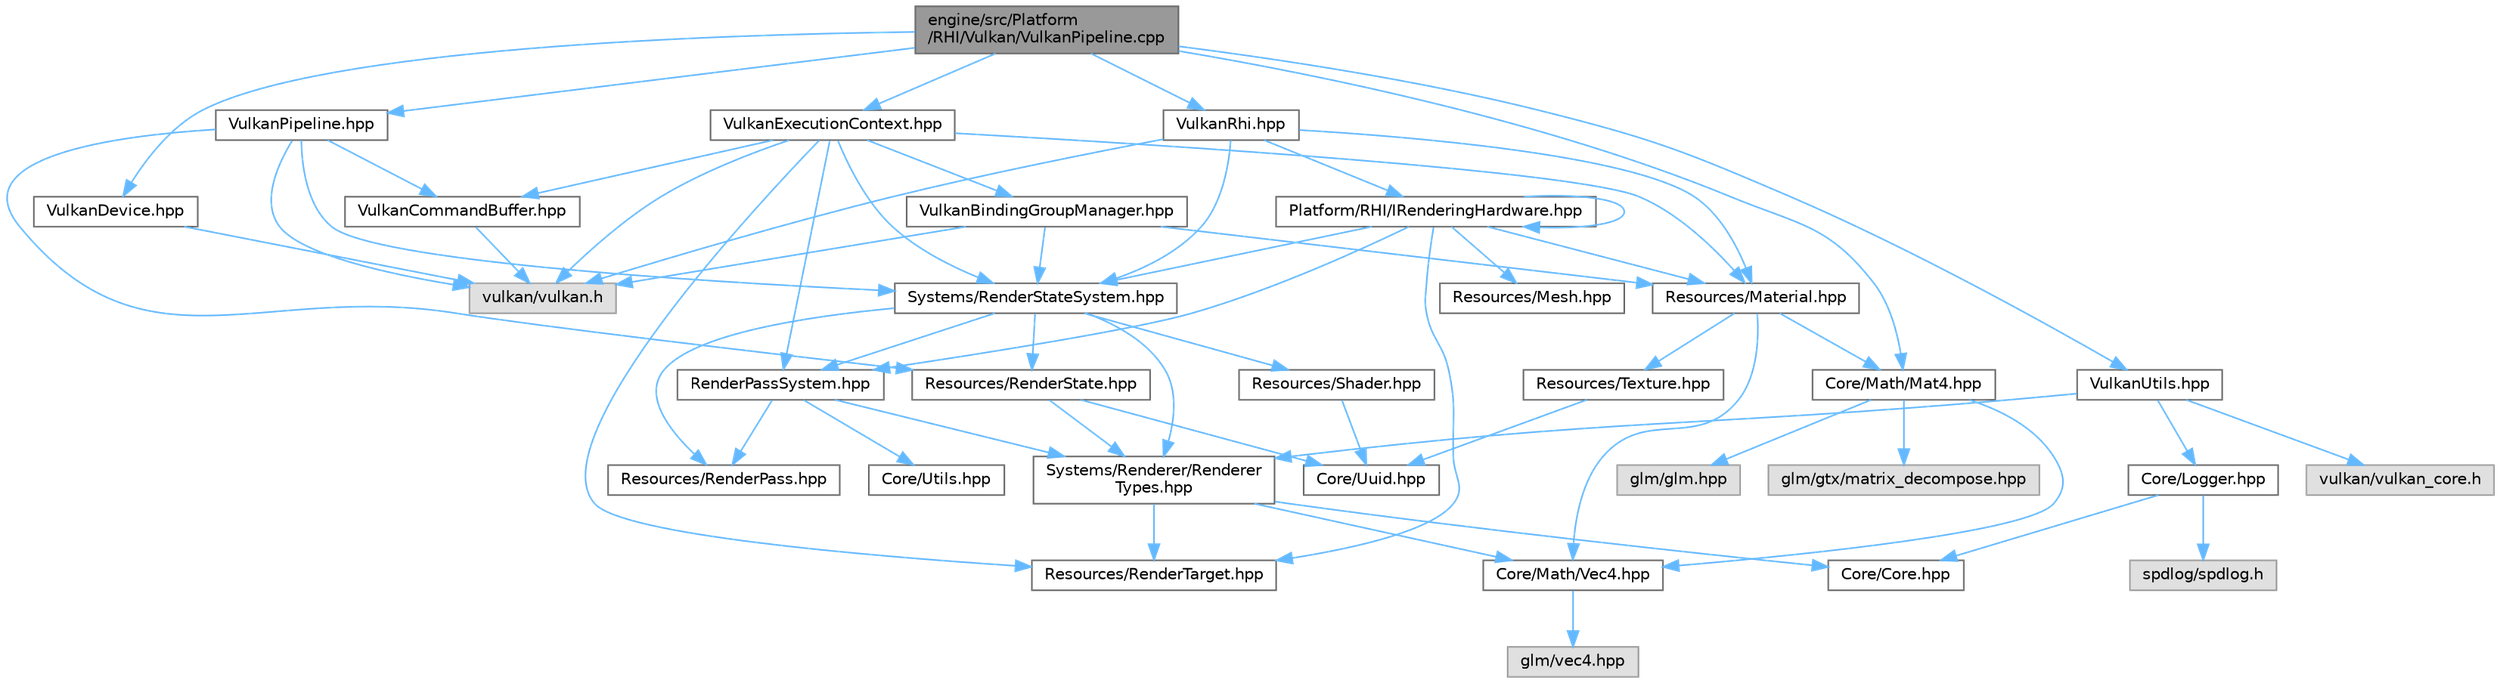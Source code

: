 digraph "engine/src/Platform/RHI/Vulkan/VulkanPipeline.cpp"
{
 // LATEX_PDF_SIZE
  bgcolor="transparent";
  edge [fontname=Helvetica,fontsize=10,labelfontname=Helvetica,labelfontsize=10];
  node [fontname=Helvetica,fontsize=10,shape=box,height=0.2,width=0.4];
  Node1 [id="Node000001",label="engine/src/Platform\l/RHI/Vulkan/VulkanPipeline.cpp",height=0.2,width=0.4,color="gray40", fillcolor="grey60", style="filled", fontcolor="black",tooltip=" "];
  Node1 -> Node2 [id="edge60_Node000001_Node000002",color="steelblue1",style="solid",tooltip=" "];
  Node2 [id="Node000002",label="VulkanPipeline.hpp",height=0.2,width=0.4,color="grey40", fillcolor="white", style="filled",URL="$_vulkan_pipeline_8hpp.html",tooltip=" "];
  Node2 -> Node3 [id="edge61_Node000002_Node000003",color="steelblue1",style="solid",tooltip=" "];
  Node3 [id="Node000003",label="vulkan/vulkan.h",height=0.2,width=0.4,color="grey60", fillcolor="#E0E0E0", style="filled",tooltip=" "];
  Node2 -> Node4 [id="edge62_Node000002_Node000004",color="steelblue1",style="solid",tooltip=" "];
  Node4 [id="Node000004",label="Resources/RenderState.hpp",height=0.2,width=0.4,color="grey40", fillcolor="white", style="filled",URL="$_render_state_8hpp.html",tooltip=" "];
  Node4 -> Node5 [id="edge63_Node000004_Node000005",color="steelblue1",style="solid",tooltip=" "];
  Node5 [id="Node000005",label="Core/Uuid.hpp",height=0.2,width=0.4,color="grey40", fillcolor="white", style="filled",URL="$_uuid_8hpp.html",tooltip=" "];
  Node4 -> Node6 [id="edge64_Node000004_Node000006",color="steelblue1",style="solid",tooltip=" "];
  Node6 [id="Node000006",label="Systems/Renderer/Renderer\lTypes.hpp",height=0.2,width=0.4,color="grey40", fillcolor="white", style="filled",URL="$_renderer_types_8hpp.html",tooltip=" "];
  Node6 -> Node7 [id="edge65_Node000006_Node000007",color="steelblue1",style="solid",tooltip=" "];
  Node7 [id="Node000007",label="Core/Core.hpp",height=0.2,width=0.4,color="grey40", fillcolor="white", style="filled",URL="$_core_8hpp.html",tooltip=" "];
  Node6 -> Node8 [id="edge66_Node000006_Node000008",color="steelblue1",style="solid",tooltip=" "];
  Node8 [id="Node000008",label="Core/Math/Vec4.hpp",height=0.2,width=0.4,color="grey40", fillcolor="white", style="filled",URL="$_vec4_8hpp.html",tooltip=" "];
  Node8 -> Node9 [id="edge67_Node000008_Node000009",color="steelblue1",style="solid",tooltip=" "];
  Node9 [id="Node000009",label="glm/vec4.hpp",height=0.2,width=0.4,color="grey60", fillcolor="#E0E0E0", style="filled",tooltip=" "];
  Node6 -> Node10 [id="edge68_Node000006_Node000010",color="steelblue1",style="solid",tooltip=" "];
  Node10 [id="Node000010",label="Resources/RenderTarget.hpp",height=0.2,width=0.4,color="grey40", fillcolor="white", style="filled",URL="$_render_target_8hpp.html",tooltip=" "];
  Node2 -> Node11 [id="edge69_Node000002_Node000011",color="steelblue1",style="solid",tooltip=" "];
  Node11 [id="Node000011",label="Systems/RenderStateSystem.hpp",height=0.2,width=0.4,color="grey40", fillcolor="white", style="filled",URL="$_render_state_system_8hpp.html",tooltip=" "];
  Node11 -> Node12 [id="edge70_Node000011_Node000012",color="steelblue1",style="solid",tooltip=" "];
  Node12 [id="Node000012",label="RenderPassSystem.hpp",height=0.2,width=0.4,color="grey40", fillcolor="white", style="filled",URL="$_render_pass_system_8hpp.html",tooltip=" "];
  Node12 -> Node13 [id="edge71_Node000012_Node000013",color="steelblue1",style="solid",tooltip=" "];
  Node13 [id="Node000013",label="Core/Utils.hpp",height=0.2,width=0.4,color="grey40", fillcolor="white", style="filled",URL="$_utils_8hpp.html",tooltip=" "];
  Node12 -> Node6 [id="edge72_Node000012_Node000006",color="steelblue1",style="solid",tooltip=" "];
  Node12 -> Node14 [id="edge73_Node000012_Node000014",color="steelblue1",style="solid",tooltip=" "];
  Node14 [id="Node000014",label="Resources/RenderPass.hpp",height=0.2,width=0.4,color="grey40", fillcolor="white", style="filled",URL="$_render_pass_8hpp.html",tooltip=" "];
  Node11 -> Node6 [id="edge74_Node000011_Node000006",color="steelblue1",style="solid",tooltip=" "];
  Node11 -> Node14 [id="edge75_Node000011_Node000014",color="steelblue1",style="solid",tooltip=" "];
  Node11 -> Node4 [id="edge76_Node000011_Node000004",color="steelblue1",style="solid",tooltip=" "];
  Node11 -> Node15 [id="edge77_Node000011_Node000015",color="steelblue1",style="solid",tooltip=" "];
  Node15 [id="Node000015",label="Resources/Shader.hpp",height=0.2,width=0.4,color="grey40", fillcolor="white", style="filled",URL="$_shader_8hpp.html",tooltip=" "];
  Node15 -> Node5 [id="edge78_Node000015_Node000005",color="steelblue1",style="solid",tooltip=" "];
  Node2 -> Node16 [id="edge79_Node000002_Node000016",color="steelblue1",style="solid",tooltip=" "];
  Node16 [id="Node000016",label="VulkanCommandBuffer.hpp",height=0.2,width=0.4,color="grey40", fillcolor="white", style="filled",URL="$_vulkan_command_buffer_8hpp.html",tooltip=" "];
  Node16 -> Node3 [id="edge80_Node000016_Node000003",color="steelblue1",style="solid",tooltip=" "];
  Node1 -> Node17 [id="edge81_Node000001_Node000017",color="steelblue1",style="solid",tooltip=" "];
  Node17 [id="Node000017",label="Core/Math/Mat4.hpp",height=0.2,width=0.4,color="grey40", fillcolor="white", style="filled",URL="$_mat4_8hpp.html",tooltip=" "];
  Node17 -> Node8 [id="edge82_Node000017_Node000008",color="steelblue1",style="solid",tooltip=" "];
  Node17 -> Node18 [id="edge83_Node000017_Node000018",color="steelblue1",style="solid",tooltip=" "];
  Node18 [id="Node000018",label="glm/glm.hpp",height=0.2,width=0.4,color="grey60", fillcolor="#E0E0E0", style="filled",tooltip=" "];
  Node17 -> Node19 [id="edge84_Node000017_Node000019",color="steelblue1",style="solid",tooltip=" "];
  Node19 [id="Node000019",label="glm/gtx/matrix_decompose.hpp",height=0.2,width=0.4,color="grey60", fillcolor="#E0E0E0", style="filled",tooltip=" "];
  Node1 -> Node20 [id="edge85_Node000001_Node000020",color="steelblue1",style="solid",tooltip=" "];
  Node20 [id="Node000020",label="VulkanDevice.hpp",height=0.2,width=0.4,color="grey40", fillcolor="white", style="filled",URL="$_vulkan_device_8hpp.html",tooltip=" "];
  Node20 -> Node3 [id="edge86_Node000020_Node000003",color="steelblue1",style="solid",tooltip=" "];
  Node1 -> Node21 [id="edge87_Node000001_Node000021",color="steelblue1",style="solid",tooltip=" "];
  Node21 [id="Node000021",label="VulkanExecutionContext.hpp",height=0.2,width=0.4,color="grey40", fillcolor="white", style="filled",URL="$_vulkan_execution_context_8hpp.html",tooltip=" "];
  Node21 -> Node3 [id="edge88_Node000021_Node000003",color="steelblue1",style="solid",tooltip=" "];
  Node21 -> Node22 [id="edge89_Node000021_Node000022",color="steelblue1",style="solid",tooltip=" "];
  Node22 [id="Node000022",label="VulkanBindingGroupManager.hpp",height=0.2,width=0.4,color="grey40", fillcolor="white", style="filled",URL="$_vulkan_binding_group_manager_8hpp.html",tooltip=" "];
  Node22 -> Node3 [id="edge90_Node000022_Node000003",color="steelblue1",style="solid",tooltip=" "];
  Node22 -> Node23 [id="edge91_Node000022_Node000023",color="steelblue1",style="solid",tooltip=" "];
  Node23 [id="Node000023",label="Resources/Material.hpp",height=0.2,width=0.4,color="grey40", fillcolor="white", style="filled",URL="$_material_8hpp.html",tooltip=" "];
  Node23 -> Node17 [id="edge92_Node000023_Node000017",color="steelblue1",style="solid",tooltip=" "];
  Node23 -> Node8 [id="edge93_Node000023_Node000008",color="steelblue1",style="solid",tooltip=" "];
  Node23 -> Node24 [id="edge94_Node000023_Node000024",color="steelblue1",style="solid",tooltip=" "];
  Node24 [id="Node000024",label="Resources/Texture.hpp",height=0.2,width=0.4,color="grey40", fillcolor="white", style="filled",URL="$_texture_8hpp.html",tooltip=" "];
  Node24 -> Node5 [id="edge95_Node000024_Node000005",color="steelblue1",style="solid",tooltip=" "];
  Node22 -> Node11 [id="edge96_Node000022_Node000011",color="steelblue1",style="solid",tooltip=" "];
  Node21 -> Node16 [id="edge97_Node000021_Node000016",color="steelblue1",style="solid",tooltip=" "];
  Node21 -> Node23 [id="edge98_Node000021_Node000023",color="steelblue1",style="solid",tooltip=" "];
  Node21 -> Node10 [id="edge99_Node000021_Node000010",color="steelblue1",style="solid",tooltip=" "];
  Node21 -> Node12 [id="edge100_Node000021_Node000012",color="steelblue1",style="solid",tooltip=" "];
  Node21 -> Node11 [id="edge101_Node000021_Node000011",color="steelblue1",style="solid",tooltip=" "];
  Node1 -> Node25 [id="edge102_Node000001_Node000025",color="steelblue1",style="solid",tooltip=" "];
  Node25 [id="Node000025",label="VulkanRhi.hpp",height=0.2,width=0.4,color="grey40", fillcolor="white", style="filled",URL="$_vulkan_rhi_8hpp.html",tooltip=" "];
  Node25 -> Node3 [id="edge103_Node000025_Node000003",color="steelblue1",style="solid",tooltip=" "];
  Node25 -> Node26 [id="edge104_Node000025_Node000026",color="steelblue1",style="solid",tooltip=" "];
  Node26 [id="Node000026",label="Platform/RHI/IRenderingHardware.hpp",height=0.2,width=0.4,color="grey40", fillcolor="white", style="filled",URL="$_i_rendering_hardware_8hpp.html",tooltip=" "];
  Node26 -> Node26 [id="edge105_Node000026_Node000026",color="steelblue1",style="solid",tooltip=" "];
  Node26 -> Node23 [id="edge106_Node000026_Node000023",color="steelblue1",style="solid",tooltip=" "];
  Node26 -> Node27 [id="edge107_Node000026_Node000027",color="steelblue1",style="solid",tooltip=" "];
  Node27 [id="Node000027",label="Resources/Mesh.hpp",height=0.2,width=0.4,color="grey40", fillcolor="white", style="filled",URL="$_mesh_8hpp.html",tooltip=" "];
  Node26 -> Node10 [id="edge108_Node000026_Node000010",color="steelblue1",style="solid",tooltip=" "];
  Node26 -> Node12 [id="edge109_Node000026_Node000012",color="steelblue1",style="solid",tooltip=" "];
  Node26 -> Node11 [id="edge110_Node000026_Node000011",color="steelblue1",style="solid",tooltip=" "];
  Node25 -> Node23 [id="edge111_Node000025_Node000023",color="steelblue1",style="solid",tooltip=" "];
  Node25 -> Node11 [id="edge112_Node000025_Node000011",color="steelblue1",style="solid",tooltip=" "];
  Node1 -> Node28 [id="edge113_Node000001_Node000028",color="steelblue1",style="solid",tooltip=" "];
  Node28 [id="Node000028",label="VulkanUtils.hpp",height=0.2,width=0.4,color="grey40", fillcolor="white", style="filled",URL="$_vulkan_utils_8hpp.html",tooltip=" "];
  Node28 -> Node29 [id="edge114_Node000028_Node000029",color="steelblue1",style="solid",tooltip=" "];
  Node29 [id="Node000029",label="vulkan/vulkan_core.h",height=0.2,width=0.4,color="grey60", fillcolor="#E0E0E0", style="filled",tooltip=" "];
  Node28 -> Node30 [id="edge115_Node000028_Node000030",color="steelblue1",style="solid",tooltip=" "];
  Node30 [id="Node000030",label="Core/Logger.hpp",height=0.2,width=0.4,color="grey40", fillcolor="white", style="filled",URL="$_logger_8hpp.html",tooltip=" "];
  Node30 -> Node31 [id="edge116_Node000030_Node000031",color="steelblue1",style="solid",tooltip=" "];
  Node31 [id="Node000031",label="spdlog/spdlog.h",height=0.2,width=0.4,color="grey60", fillcolor="#E0E0E0", style="filled",tooltip=" "];
  Node30 -> Node7 [id="edge117_Node000030_Node000007",color="steelblue1",style="solid",tooltip=" "];
  Node28 -> Node6 [id="edge118_Node000028_Node000006",color="steelblue1",style="solid",tooltip=" "];
}
